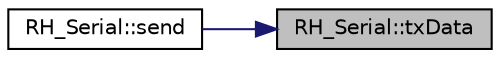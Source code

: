 digraph "RH_Serial::txData"
{
 // LATEX_PDF_SIZE
  edge [fontname="Helvetica",fontsize="10",labelfontname="Helvetica",labelfontsize="10"];
  node [fontname="Helvetica",fontsize="10",shape=record];
  rankdir="RL";
  Node1 [label="RH_Serial::txData",height=0.2,width=0.4,color="black", fillcolor="grey75", style="filled", fontcolor="black",tooltip=" "];
  Node1 -> Node2 [dir="back",color="midnightblue",fontsize="10",style="solid",fontname="Helvetica"];
  Node2 [label="RH_Serial::send",height=0.2,width=0.4,color="black", fillcolor="white", style="filled",URL="$class_r_h___serial.html#a512e6e5fc64e89d3ef2ed6a20895c699",tooltip=" "];
}
